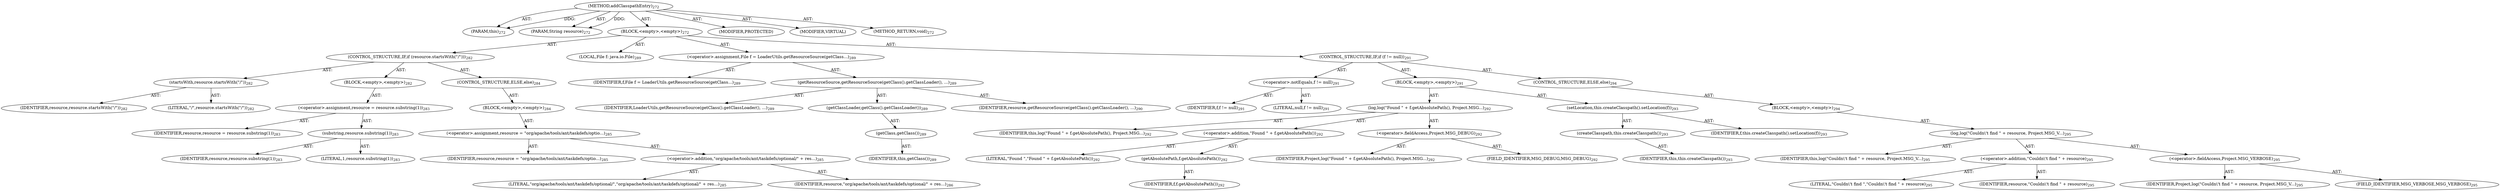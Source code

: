digraph "addClasspathEntry" {  
"111669149713" [label = <(METHOD,addClasspathEntry)<SUB>272</SUB>> ]
"115964117000" [label = <(PARAM,this)<SUB>272</SUB>> ]
"115964117028" [label = <(PARAM,String resource)<SUB>272</SUB>> ]
"25769803795" [label = <(BLOCK,&lt;empty&gt;,&lt;empty&gt;)<SUB>272</SUB>> ]
"47244640258" [label = <(CONTROL_STRUCTURE,IF,if (resource.startsWith(&quot;/&quot;)))<SUB>282</SUB>> ]
"30064771139" [label = <(startsWith,resource.startsWith(&quot;/&quot;))<SUB>282</SUB>> ]
"68719476809" [label = <(IDENTIFIER,resource,resource.startsWith(&quot;/&quot;))<SUB>282</SUB>> ]
"90194313226" [label = <(LITERAL,&quot;/&quot;,resource.startsWith(&quot;/&quot;))<SUB>282</SUB>> ]
"25769803796" [label = <(BLOCK,&lt;empty&gt;,&lt;empty&gt;)<SUB>282</SUB>> ]
"30064771140" [label = <(&lt;operator&gt;.assignment,resource = resource.substring(1))<SUB>283</SUB>> ]
"68719476810" [label = <(IDENTIFIER,resource,resource = resource.substring(1))<SUB>283</SUB>> ]
"30064771141" [label = <(substring,resource.substring(1))<SUB>283</SUB>> ]
"68719476811" [label = <(IDENTIFIER,resource,resource.substring(1))<SUB>283</SUB>> ]
"90194313227" [label = <(LITERAL,1,resource.substring(1))<SUB>283</SUB>> ]
"47244640259" [label = <(CONTROL_STRUCTURE,ELSE,else)<SUB>284</SUB>> ]
"25769803797" [label = <(BLOCK,&lt;empty&gt;,&lt;empty&gt;)<SUB>284</SUB>> ]
"30064771142" [label = <(&lt;operator&gt;.assignment,resource = &quot;org/apache/tools/ant/taskdefs/optio...)<SUB>285</SUB>> ]
"68719476812" [label = <(IDENTIFIER,resource,resource = &quot;org/apache/tools/ant/taskdefs/optio...)<SUB>285</SUB>> ]
"30064771143" [label = <(&lt;operator&gt;.addition,&quot;org/apache/tools/ant/taskdefs/optional/&quot; + res...)<SUB>285</SUB>> ]
"90194313228" [label = <(LITERAL,&quot;org/apache/tools/ant/taskdefs/optional/&quot;,&quot;org/apache/tools/ant/taskdefs/optional/&quot; + res...)<SUB>285</SUB>> ]
"68719476813" [label = <(IDENTIFIER,resource,&quot;org/apache/tools/ant/taskdefs/optional/&quot; + res...)<SUB>286</SUB>> ]
"94489280513" [label = <(LOCAL,File f: java.io.File)<SUB>289</SUB>> ]
"30064771144" [label = <(&lt;operator&gt;.assignment,File f = LoaderUtils.getResourceSource(getClass...)<SUB>289</SUB>> ]
"68719476814" [label = <(IDENTIFIER,f,File f = LoaderUtils.getResourceSource(getClass...)<SUB>289</SUB>> ]
"30064771145" [label = <(getResourceSource,getResourceSource(getClass().getClassLoader(), ...)<SUB>289</SUB>> ]
"68719476815" [label = <(IDENTIFIER,LoaderUtils,getResourceSource(getClass().getClassLoader(), ...)<SUB>289</SUB>> ]
"30064771146" [label = <(getClassLoader,getClass().getClassLoader())<SUB>289</SUB>> ]
"30064771147" [label = <(getClass,getClass())<SUB>289</SUB>> ]
"68719476747" [label = <(IDENTIFIER,this,getClass())<SUB>289</SUB>> ]
"68719476816" [label = <(IDENTIFIER,resource,getResourceSource(getClass().getClassLoader(), ...)<SUB>290</SUB>> ]
"47244640260" [label = <(CONTROL_STRUCTURE,IF,if (f != null))<SUB>291</SUB>> ]
"30064771148" [label = <(&lt;operator&gt;.notEquals,f != null)<SUB>291</SUB>> ]
"68719476817" [label = <(IDENTIFIER,f,f != null)<SUB>291</SUB>> ]
"90194313229" [label = <(LITERAL,null,f != null)<SUB>291</SUB>> ]
"25769803798" [label = <(BLOCK,&lt;empty&gt;,&lt;empty&gt;)<SUB>291</SUB>> ]
"30064771149" [label = <(log,log(&quot;Found &quot; + f.getAbsolutePath(), Project.MSG...)<SUB>292</SUB>> ]
"68719476748" [label = <(IDENTIFIER,this,log(&quot;Found &quot; + f.getAbsolutePath(), Project.MSG...)<SUB>292</SUB>> ]
"30064771150" [label = <(&lt;operator&gt;.addition,&quot;Found &quot; + f.getAbsolutePath())<SUB>292</SUB>> ]
"90194313230" [label = <(LITERAL,&quot;Found &quot;,&quot;Found &quot; + f.getAbsolutePath())<SUB>292</SUB>> ]
"30064771151" [label = <(getAbsolutePath,f.getAbsolutePath())<SUB>292</SUB>> ]
"68719476818" [label = <(IDENTIFIER,f,f.getAbsolutePath())<SUB>292</SUB>> ]
"30064771152" [label = <(&lt;operator&gt;.fieldAccess,Project.MSG_DEBUG)<SUB>292</SUB>> ]
"68719476819" [label = <(IDENTIFIER,Project,log(&quot;Found &quot; + f.getAbsolutePath(), Project.MSG...)<SUB>292</SUB>> ]
"55834574872" [label = <(FIELD_IDENTIFIER,MSG_DEBUG,MSG_DEBUG)<SUB>292</SUB>> ]
"30064771153" [label = <(setLocation,this.createClasspath().setLocation(f))<SUB>293</SUB>> ]
"30064771154" [label = <(createClasspath,this.createClasspath())<SUB>293</SUB>> ]
"68719476749" [label = <(IDENTIFIER,this,this.createClasspath())<SUB>293</SUB>> ]
"68719476820" [label = <(IDENTIFIER,f,this.createClasspath().setLocation(f))<SUB>293</SUB>> ]
"47244640261" [label = <(CONTROL_STRUCTURE,ELSE,else)<SUB>294</SUB>> ]
"25769803799" [label = <(BLOCK,&lt;empty&gt;,&lt;empty&gt;)<SUB>294</SUB>> ]
"30064771155" [label = <(log,log(&quot;Couldn\'t find &quot; + resource, Project.MSG_V...)<SUB>295</SUB>> ]
"68719476750" [label = <(IDENTIFIER,this,log(&quot;Couldn\'t find &quot; + resource, Project.MSG_V...)<SUB>295</SUB>> ]
"30064771156" [label = <(&lt;operator&gt;.addition,&quot;Couldn\'t find &quot; + resource)<SUB>295</SUB>> ]
"90194313231" [label = <(LITERAL,&quot;Couldn\'t find &quot;,&quot;Couldn\'t find &quot; + resource)<SUB>295</SUB>> ]
"68719476821" [label = <(IDENTIFIER,resource,&quot;Couldn\'t find &quot; + resource)<SUB>295</SUB>> ]
"30064771157" [label = <(&lt;operator&gt;.fieldAccess,Project.MSG_VERBOSE)<SUB>295</SUB>> ]
"68719476822" [label = <(IDENTIFIER,Project,log(&quot;Couldn\'t find &quot; + resource, Project.MSG_V...)<SUB>295</SUB>> ]
"55834574873" [label = <(FIELD_IDENTIFIER,MSG_VERBOSE,MSG_VERBOSE)<SUB>295</SUB>> ]
"133143986224" [label = <(MODIFIER,PROTECTED)> ]
"133143986225" [label = <(MODIFIER,VIRTUAL)> ]
"128849018897" [label = <(METHOD_RETURN,void)<SUB>272</SUB>> ]
  "111669149713" -> "115964117000"  [ label = "AST: "] 
  "111669149713" -> "115964117028"  [ label = "AST: "] 
  "111669149713" -> "25769803795"  [ label = "AST: "] 
  "111669149713" -> "133143986224"  [ label = "AST: "] 
  "111669149713" -> "133143986225"  [ label = "AST: "] 
  "111669149713" -> "128849018897"  [ label = "AST: "] 
  "25769803795" -> "47244640258"  [ label = "AST: "] 
  "25769803795" -> "94489280513"  [ label = "AST: "] 
  "25769803795" -> "30064771144"  [ label = "AST: "] 
  "25769803795" -> "47244640260"  [ label = "AST: "] 
  "47244640258" -> "30064771139"  [ label = "AST: "] 
  "47244640258" -> "25769803796"  [ label = "AST: "] 
  "47244640258" -> "47244640259"  [ label = "AST: "] 
  "30064771139" -> "68719476809"  [ label = "AST: "] 
  "30064771139" -> "90194313226"  [ label = "AST: "] 
  "25769803796" -> "30064771140"  [ label = "AST: "] 
  "30064771140" -> "68719476810"  [ label = "AST: "] 
  "30064771140" -> "30064771141"  [ label = "AST: "] 
  "30064771141" -> "68719476811"  [ label = "AST: "] 
  "30064771141" -> "90194313227"  [ label = "AST: "] 
  "47244640259" -> "25769803797"  [ label = "AST: "] 
  "25769803797" -> "30064771142"  [ label = "AST: "] 
  "30064771142" -> "68719476812"  [ label = "AST: "] 
  "30064771142" -> "30064771143"  [ label = "AST: "] 
  "30064771143" -> "90194313228"  [ label = "AST: "] 
  "30064771143" -> "68719476813"  [ label = "AST: "] 
  "30064771144" -> "68719476814"  [ label = "AST: "] 
  "30064771144" -> "30064771145"  [ label = "AST: "] 
  "30064771145" -> "68719476815"  [ label = "AST: "] 
  "30064771145" -> "30064771146"  [ label = "AST: "] 
  "30064771145" -> "68719476816"  [ label = "AST: "] 
  "30064771146" -> "30064771147"  [ label = "AST: "] 
  "30064771147" -> "68719476747"  [ label = "AST: "] 
  "47244640260" -> "30064771148"  [ label = "AST: "] 
  "47244640260" -> "25769803798"  [ label = "AST: "] 
  "47244640260" -> "47244640261"  [ label = "AST: "] 
  "30064771148" -> "68719476817"  [ label = "AST: "] 
  "30064771148" -> "90194313229"  [ label = "AST: "] 
  "25769803798" -> "30064771149"  [ label = "AST: "] 
  "25769803798" -> "30064771153"  [ label = "AST: "] 
  "30064771149" -> "68719476748"  [ label = "AST: "] 
  "30064771149" -> "30064771150"  [ label = "AST: "] 
  "30064771149" -> "30064771152"  [ label = "AST: "] 
  "30064771150" -> "90194313230"  [ label = "AST: "] 
  "30064771150" -> "30064771151"  [ label = "AST: "] 
  "30064771151" -> "68719476818"  [ label = "AST: "] 
  "30064771152" -> "68719476819"  [ label = "AST: "] 
  "30064771152" -> "55834574872"  [ label = "AST: "] 
  "30064771153" -> "30064771154"  [ label = "AST: "] 
  "30064771153" -> "68719476820"  [ label = "AST: "] 
  "30064771154" -> "68719476749"  [ label = "AST: "] 
  "47244640261" -> "25769803799"  [ label = "AST: "] 
  "25769803799" -> "30064771155"  [ label = "AST: "] 
  "30064771155" -> "68719476750"  [ label = "AST: "] 
  "30064771155" -> "30064771156"  [ label = "AST: "] 
  "30064771155" -> "30064771157"  [ label = "AST: "] 
  "30064771156" -> "90194313231"  [ label = "AST: "] 
  "30064771156" -> "68719476821"  [ label = "AST: "] 
  "30064771157" -> "68719476822"  [ label = "AST: "] 
  "30064771157" -> "55834574873"  [ label = "AST: "] 
  "111669149713" -> "115964117000"  [ label = "DDG: "] 
  "111669149713" -> "115964117028"  [ label = "DDG: "] 
}
